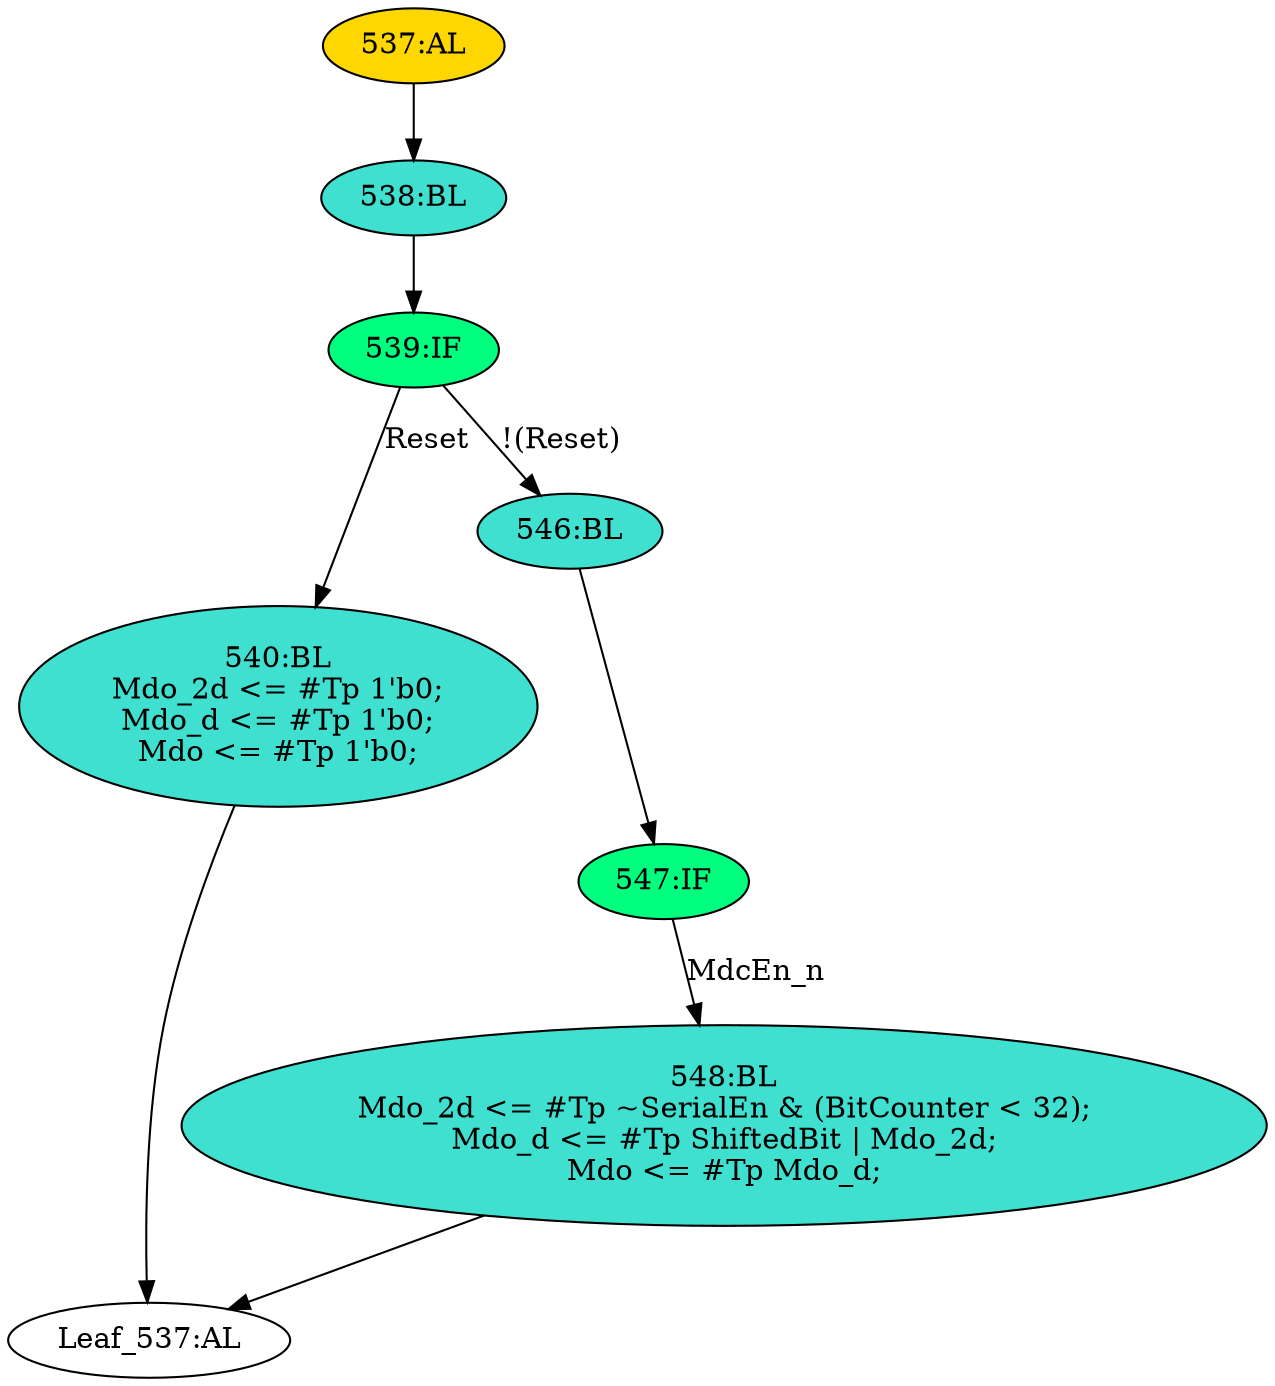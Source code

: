 strict digraph "" {
	node [label="\N"];
	"540:BL"	 [ast="<pyverilog.vparser.ast.Block object at 0x7f415540af90>",
		fillcolor=turquoise,
		label="540:BL
Mdo_2d <= #Tp 1'b0;
Mdo_d <= #Tp 1'b0;
Mdo <= #Tp 1'b0;",
		statements="[<pyverilog.vparser.ast.NonblockingSubstitution object at 0x7f41554fd9d0>, <pyverilog.vparser.ast.NonblockingSubstitution object \
at 0x7f415540bed0>, <pyverilog.vparser.ast.NonblockingSubstitution object at 0x7f415540aed0>]",
		style=filled,
		typ=Block];
	"Leaf_537:AL"	 [def_var="['Mdo_2d', 'Mdo_d', 'Mdo']",
		label="Leaf_537:AL"];
	"540:BL" -> "Leaf_537:AL"	 [cond="[]",
		lineno=None];
	"547:IF"	 [ast="<pyverilog.vparser.ast.IfStatement object at 0x7f415540a750>",
		fillcolor=springgreen,
		label="547:IF",
		statements="[]",
		style=filled,
		typ=IfStatement];
	"548:BL"	 [ast="<pyverilog.vparser.ast.Block object at 0x7f415540af10>",
		fillcolor=turquoise,
		label="548:BL
Mdo_2d <= #Tp ~SerialEn & (BitCounter < 32);
Mdo_d <= #Tp ShiftedBit | Mdo_2d;
Mdo <= #Tp Mdo_d;",
		statements="[<pyverilog.vparser.ast.NonblockingSubstitution object at 0x7f415554b450>, <pyverilog.vparser.ast.NonblockingSubstitution object \
at 0x7f415554b1d0>, <pyverilog.vparser.ast.NonblockingSubstitution object at 0x7f415554b4d0>]",
		style=filled,
		typ=Block];
	"547:IF" -> "548:BL"	 [cond="['MdcEn_n']",
		label=MdcEn_n,
		lineno=547];
	"539:IF"	 [ast="<pyverilog.vparser.ast.IfStatement object at 0x7f415554bd90>",
		fillcolor=springgreen,
		label="539:IF",
		statements="[]",
		style=filled,
		typ=IfStatement];
	"539:IF" -> "540:BL"	 [cond="['Reset']",
		label=Reset,
		lineno=539];
	"546:BL"	 [ast="<pyverilog.vparser.ast.Block object at 0x7f415554bad0>",
		fillcolor=turquoise,
		label="546:BL",
		statements="[]",
		style=filled,
		typ=Block];
	"539:IF" -> "546:BL"	 [cond="['Reset']",
		label="!(Reset)",
		lineno=539];
	"537:AL"	 [ast="<pyverilog.vparser.ast.Always object at 0x7f415554bc90>",
		clk_sens=True,
		fillcolor=gold,
		label="537:AL",
		sens="['Clk', 'Reset']",
		statements="[]",
		style=filled,
		typ=Always,
		use_var="['Reset', 'Mdo_d', 'MdcEn_n', 'BitCounter', 'ShiftedBit', 'Mdo_2d', 'SerialEn']"];
	"538:BL"	 [ast="<pyverilog.vparser.ast.Block object at 0x7f415554b0d0>",
		fillcolor=turquoise,
		label="538:BL",
		statements="[]",
		style=filled,
		typ=Block];
	"537:AL" -> "538:BL"	 [cond="[]",
		lineno=None];
	"538:BL" -> "539:IF"	 [cond="[]",
		lineno=None];
	"546:BL" -> "547:IF"	 [cond="[]",
		lineno=None];
	"548:BL" -> "Leaf_537:AL"	 [cond="[]",
		lineno=None];
}
